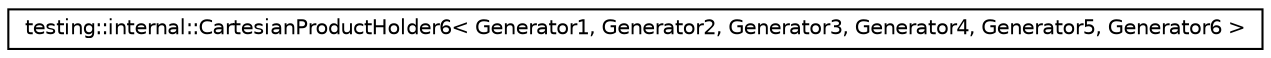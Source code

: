 digraph G
{
  edge [fontname="Helvetica",fontsize="10",labelfontname="Helvetica",labelfontsize="10"];
  node [fontname="Helvetica",fontsize="10",shape=record];
  rankdir="LR";
  Node1 [label="testing::internal::CartesianProductHolder6\< Generator1, Generator2, Generator3, Generator4, Generator5, Generator6 \>",height=0.2,width=0.4,color="black", fillcolor="white", style="filled",URL="$classtesting_1_1internal_1_1CartesianProductHolder6.html"];
}
